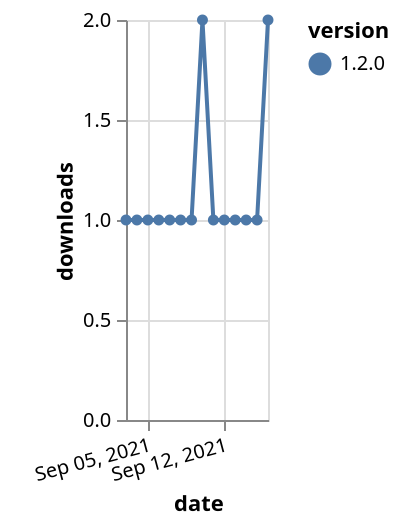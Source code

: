 {"$schema": "https://vega.github.io/schema/vega-lite/v5.json", "description": "A simple bar chart with embedded data.", "data": {"values": [{"date": "2021-09-03", "total": 151, "delta": 1, "version": "1.2.0"}, {"date": "2021-09-04", "total": 152, "delta": 1, "version": "1.2.0"}, {"date": "2021-09-05", "total": 153, "delta": 1, "version": "1.2.0"}, {"date": "2021-09-06", "total": 154, "delta": 1, "version": "1.2.0"}, {"date": "2021-09-07", "total": 155, "delta": 1, "version": "1.2.0"}, {"date": "2021-09-08", "total": 156, "delta": 1, "version": "1.2.0"}, {"date": "2021-09-09", "total": 157, "delta": 1, "version": "1.2.0"}, {"date": "2021-09-10", "total": 159, "delta": 2, "version": "1.2.0"}, {"date": "2021-09-11", "total": 160, "delta": 1, "version": "1.2.0"}, {"date": "2021-09-12", "total": 161, "delta": 1, "version": "1.2.0"}, {"date": "2021-09-13", "total": 162, "delta": 1, "version": "1.2.0"}, {"date": "2021-09-14", "total": 163, "delta": 1, "version": "1.2.0"}, {"date": "2021-09-15", "total": 164, "delta": 1, "version": "1.2.0"}, {"date": "2021-09-16", "total": 166, "delta": 2, "version": "1.2.0"}]}, "width": "container", "mark": {"type": "line", "point": {"filled": true}}, "encoding": {"x": {"field": "date", "type": "temporal", "timeUnit": "yearmonthdate", "title": "date", "axis": {"labelAngle": -15}}, "y": {"field": "delta", "type": "quantitative", "title": "downloads"}, "color": {"field": "version", "type": "nominal"}, "tooltip": {"field": "delta"}}}